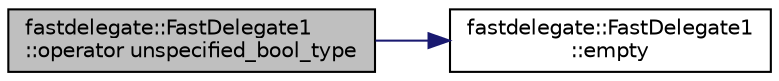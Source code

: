 digraph "fastdelegate::FastDelegate1::operator unspecified_bool_type"
{
 // INTERACTIVE_SVG=YES
  edge [fontname="Helvetica",fontsize="10",labelfontname="Helvetica",labelfontsize="10"];
  node [fontname="Helvetica",fontsize="10",shape=record];
  rankdir="LR";
  Node1 [label="fastdelegate::FastDelegate1\l::operator unspecified_bool_type",height=0.2,width=0.4,color="black", fillcolor="grey75", style="filled" fontcolor="black"];
  Node1 -> Node2 [color="midnightblue",fontsize="10",style="solid",fontname="Helvetica"];
  Node2 [label="fastdelegate::FastDelegate1\l::empty",height=0.2,width=0.4,color="black", fillcolor="white", style="filled",URL="$classfastdelegate_1_1FastDelegate1.html#a10ed93fba9d4d4f3ed073f99362029e1"];
}
